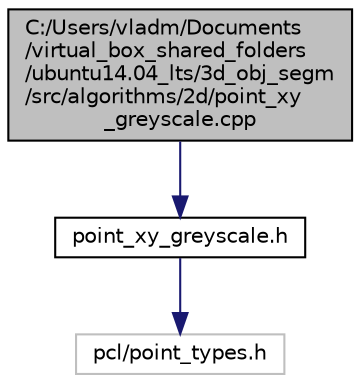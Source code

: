 digraph "C:/Users/vladm/Documents/virtual_box_shared_folders/ubuntu14.04_lts/3d_obj_segm/src/algorithms/2d/point_xy_greyscale.cpp"
{
  edge [fontname="Helvetica",fontsize="10",labelfontname="Helvetica",labelfontsize="10"];
  node [fontname="Helvetica",fontsize="10",shape=record];
  Node1 [label="C:/Users/vladm/Documents\l/virtual_box_shared_folders\l/ubuntu14.04_lts/3d_obj_segm\l/src/algorithms/2d/point_xy\l_greyscale.cpp",height=0.2,width=0.4,color="black", fillcolor="grey75", style="filled", fontcolor="black"];
  Node1 -> Node2 [color="midnightblue",fontsize="10",style="solid",fontname="Helvetica"];
  Node2 [label="point_xy_greyscale.h",height=0.2,width=0.4,color="black", fillcolor="white", style="filled",URL="$point__xy__greyscale_8h.html"];
  Node2 -> Node3 [color="midnightblue",fontsize="10",style="solid",fontname="Helvetica"];
  Node3 [label="pcl/point_types.h",height=0.2,width=0.4,color="grey75", fillcolor="white", style="filled"];
}
